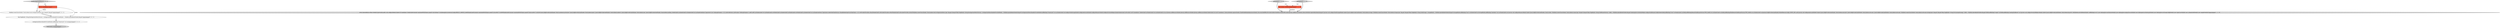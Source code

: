 digraph {
5 [style = filled, label = "PolyBind.createChoice(binder,\"druid.indexer.task.rowIngestionMeters.type\",Key.get(),Key.get())@@@3@@@['0', '0', '1']", fillcolor = white, shape = ellipse image = "AAA0AAABBB3BBB"];
4 [style = filled, label = "Binder binder@@@2@@@['0', '0', '1']", fillcolor = tomato, shape = box image = "AAA0AAABBB3BBB"];
2 [style = filled, label = "getModules['1', '0', '0']", fillcolor = lightgray, shape = diamond image = "AAA0AAABBB1BBB"];
1 [style = filled, label = "final boolean standalone@@@2@@@['1', '1', '0']", fillcolor = tomato, shape = box image = "AAA0AAABBB1BBB"];
8 [style = filled, label = "rowIngestionMetersHandlerProviderBinder.addBinding(\"dropwizard\").to().in()@@@5@@@['0', '0', '1']", fillcolor = white, shape = ellipse image = "AAA0AAABBB3BBB"];
9 [style = filled, label = "final MapBinder<String,RowIngestionMetersFactory> rowIngestionMetersHandlerProviderBinder = PolyBind.optionBinder(binder,Key.get())@@@4@@@['0', '0', '1']", fillcolor = white, shape = ellipse image = "AAA0AAABBB3BBB"];
0 [style = filled, label = "return ImmutableList.of(new Module(){@Override public void configure(Binder binder){if (standalone) {binder.bindConstant().annotatedWith(Names.named(\"serviceName\")).to(IndexingServiceSelectorConfig.DEFAULT_SERVICE_NAME)binder.bindConstant().annotatedWith(Names.named(\"servicePort\")).to(8090)binder.bindConstant().annotatedWith(Names.named(\"tlsServicePort\")).to(8290)}JsonConfigProvider.bind(binder,\"druid.coordinator.asOverlord\",)JsonConfigProvider.bind(binder,\"druid.indexer.queue\",)JsonConfigProvider.bind(binder,\"druid.indexer.tasklock\",)JsonConfigProvider.bind(binder,\"druid.indexer.task\",)JsonConfigProvider.bind(binder,\"druid.indexer.auditlog\",)binder.bind().in()binder.bind().to()binder.bind().to().in()binder.bind(new TypeLiteral<List<TaskLogStreamer>>(){}).toProvider(new ListProvider<TaskLogStreamer>().add().add()).in()binder.bind().to().in()binder.bind().in()binder.bind().in()binder.bind().in()binder.bind().in()binder.bind().in()binder.bind().to().in()binder.bind(new TypeLiteral<IndexTaskClientFactory<ParallelIndexSupervisorTaskClient>>(){}).toProvider(Providers.of(null))binder.bind().toProvider(Providers.of(null))binder.bind().toProvider(Providers.of(null))PolyBind.createChoice(binder,\"druid.indexer.task.rowIngestionMeters.type\",Key.get(),Key.get())final MapBinder<String,RowIngestionMetersFactory> rowIngestionMetersHandlerProviderBinder = PolyBind.optionBinder(binder,Key.get())rowIngestionMetersHandlerProviderBinder.addBinding(\"dropwizard\").to().in()binder.bind().in()configureTaskStorage(binder)configureAutoscale(binder)configureRunners(binder)configureOverlordHelpers(binder)binder.bind().toProvider().in()if (standalone) {binder.bind().in()binder.bind().to().in()binder.bind().to().in()}Jerseys.addResource(binder,)Jerseys.addResource(binder,)Jerseys.addResource(binder,)binder.bind().to().in()if (standalone) {LifecycleModule.register(binder,)}bindNodeRoleAndAnnouncer(binder,,DiscoverySideEffectsProvider.builder(NodeRole.OVERLORD).build())Jerseys.addResource(binder,)LifecycleModule.registerKey(binder,Key.get())}private void configureTaskStorage(Binder binder){JsonConfigProvider.bind(binder,\"druid.indexer.storage\",)PolyBind.createChoice(binder,\"druid.indexer.storage.type\",Key.get(),Key.get())final MapBinder<String,TaskStorage> storageBinder = PolyBind.optionBinder(binder,Key.get())storageBinder.addBinding(\"local\").to()binder.bind().in()storageBinder.addBinding(\"metadata\").to().in()binder.bind().in()}private void configureRunners(Binder binder){JsonConfigProvider.bind(binder,\"druid.worker\",)PolyBind.createChoice(binder,\"druid.indexer.runner.type\",Key.get(),Key.get())final MapBinder<String,TaskRunnerFactory> biddy = PolyBind.optionBinder(binder,Key.get())IndexingServiceModuleHelper.configureTaskRunnerConfigs(binder)biddy.addBinding(\"local\").to()binder.bind().in()biddy.addBinding(RemoteTaskRunnerFactory.TYPE_NAME).to().in()binder.bind().in()biddy.addBinding(HttpRemoteTaskRunnerFactory.TYPE_NAME).to().in()binder.bind().in()JacksonConfigProvider.bind(binder,WorkerBehaviorConfig.CONFIG_KEY,,null)}private void configureAutoscale(Binder binder){JsonConfigProvider.bind(binder,\"druid.indexer.autoscale\",)JsonConfigProvider.bind(binder,\"druid.indexer.autoscale\",)JsonConfigProvider.bind(binder,\"druid.indexer.autoscale\",)PolyBind.createChoice(binder,\"druid.indexer.autoscale.strategy.type\",Key.get(),Key.get())final MapBinder<String,ProvisioningStrategy> biddy = PolyBind.optionBinder(binder,Key.get())biddy.addBinding(\"simple\").to()biddy.addBinding(\"pendingTaskBased\").to()}private void configureOverlordHelpers(Binder binder){JsonConfigProvider.bind(binder,\"druid.indexer.logs.kill\",)Multibinder.newSetBinder(binder,).addBinding().to()}},new IndexingServiceFirehoseModule(),new IndexingServiceInputSourceModule(),new IndexingServiceTaskLogsModule(),new IndexingServiceTuningConfigModule(),new SupervisorModule(),new LookupSerdeModule(),new SamplerModule())@@@3@@@['1', '1', '0']", fillcolor = lightgray, shape = ellipse image = "AAA0AAABBB1BBB"];
3 [style = filled, label = "getModules['0', '1', '0']", fillcolor = lightgray, shape = diamond image = "AAA0AAABBB2BBB"];
6 [style = filled, label = "binder.bind().in()@@@6@@@['0', '0', '1']", fillcolor = lightgray, shape = ellipse image = "AAA0AAABBB3BBB"];
7 [style = filled, label = "bindRowIngestionMeters['0', '0', '1']", fillcolor = lightgray, shape = diamond image = "AAA0AAABBB3BBB"];
7->5 [style = bold, label=""];
2->1 [style = dotted, label="true"];
2->0 [style = bold, label=""];
4->9 [style = solid, label="binder"];
1->0 [style = solid, label="standalone"];
7->4 [style = dotted, label="true"];
9->8 [style = bold, label=""];
8->6 [style = bold, label=""];
5->9 [style = bold, label=""];
3->0 [style = bold, label=""];
3->1 [style = dotted, label="true"];
4->5 [style = solid, label="binder"];
}
